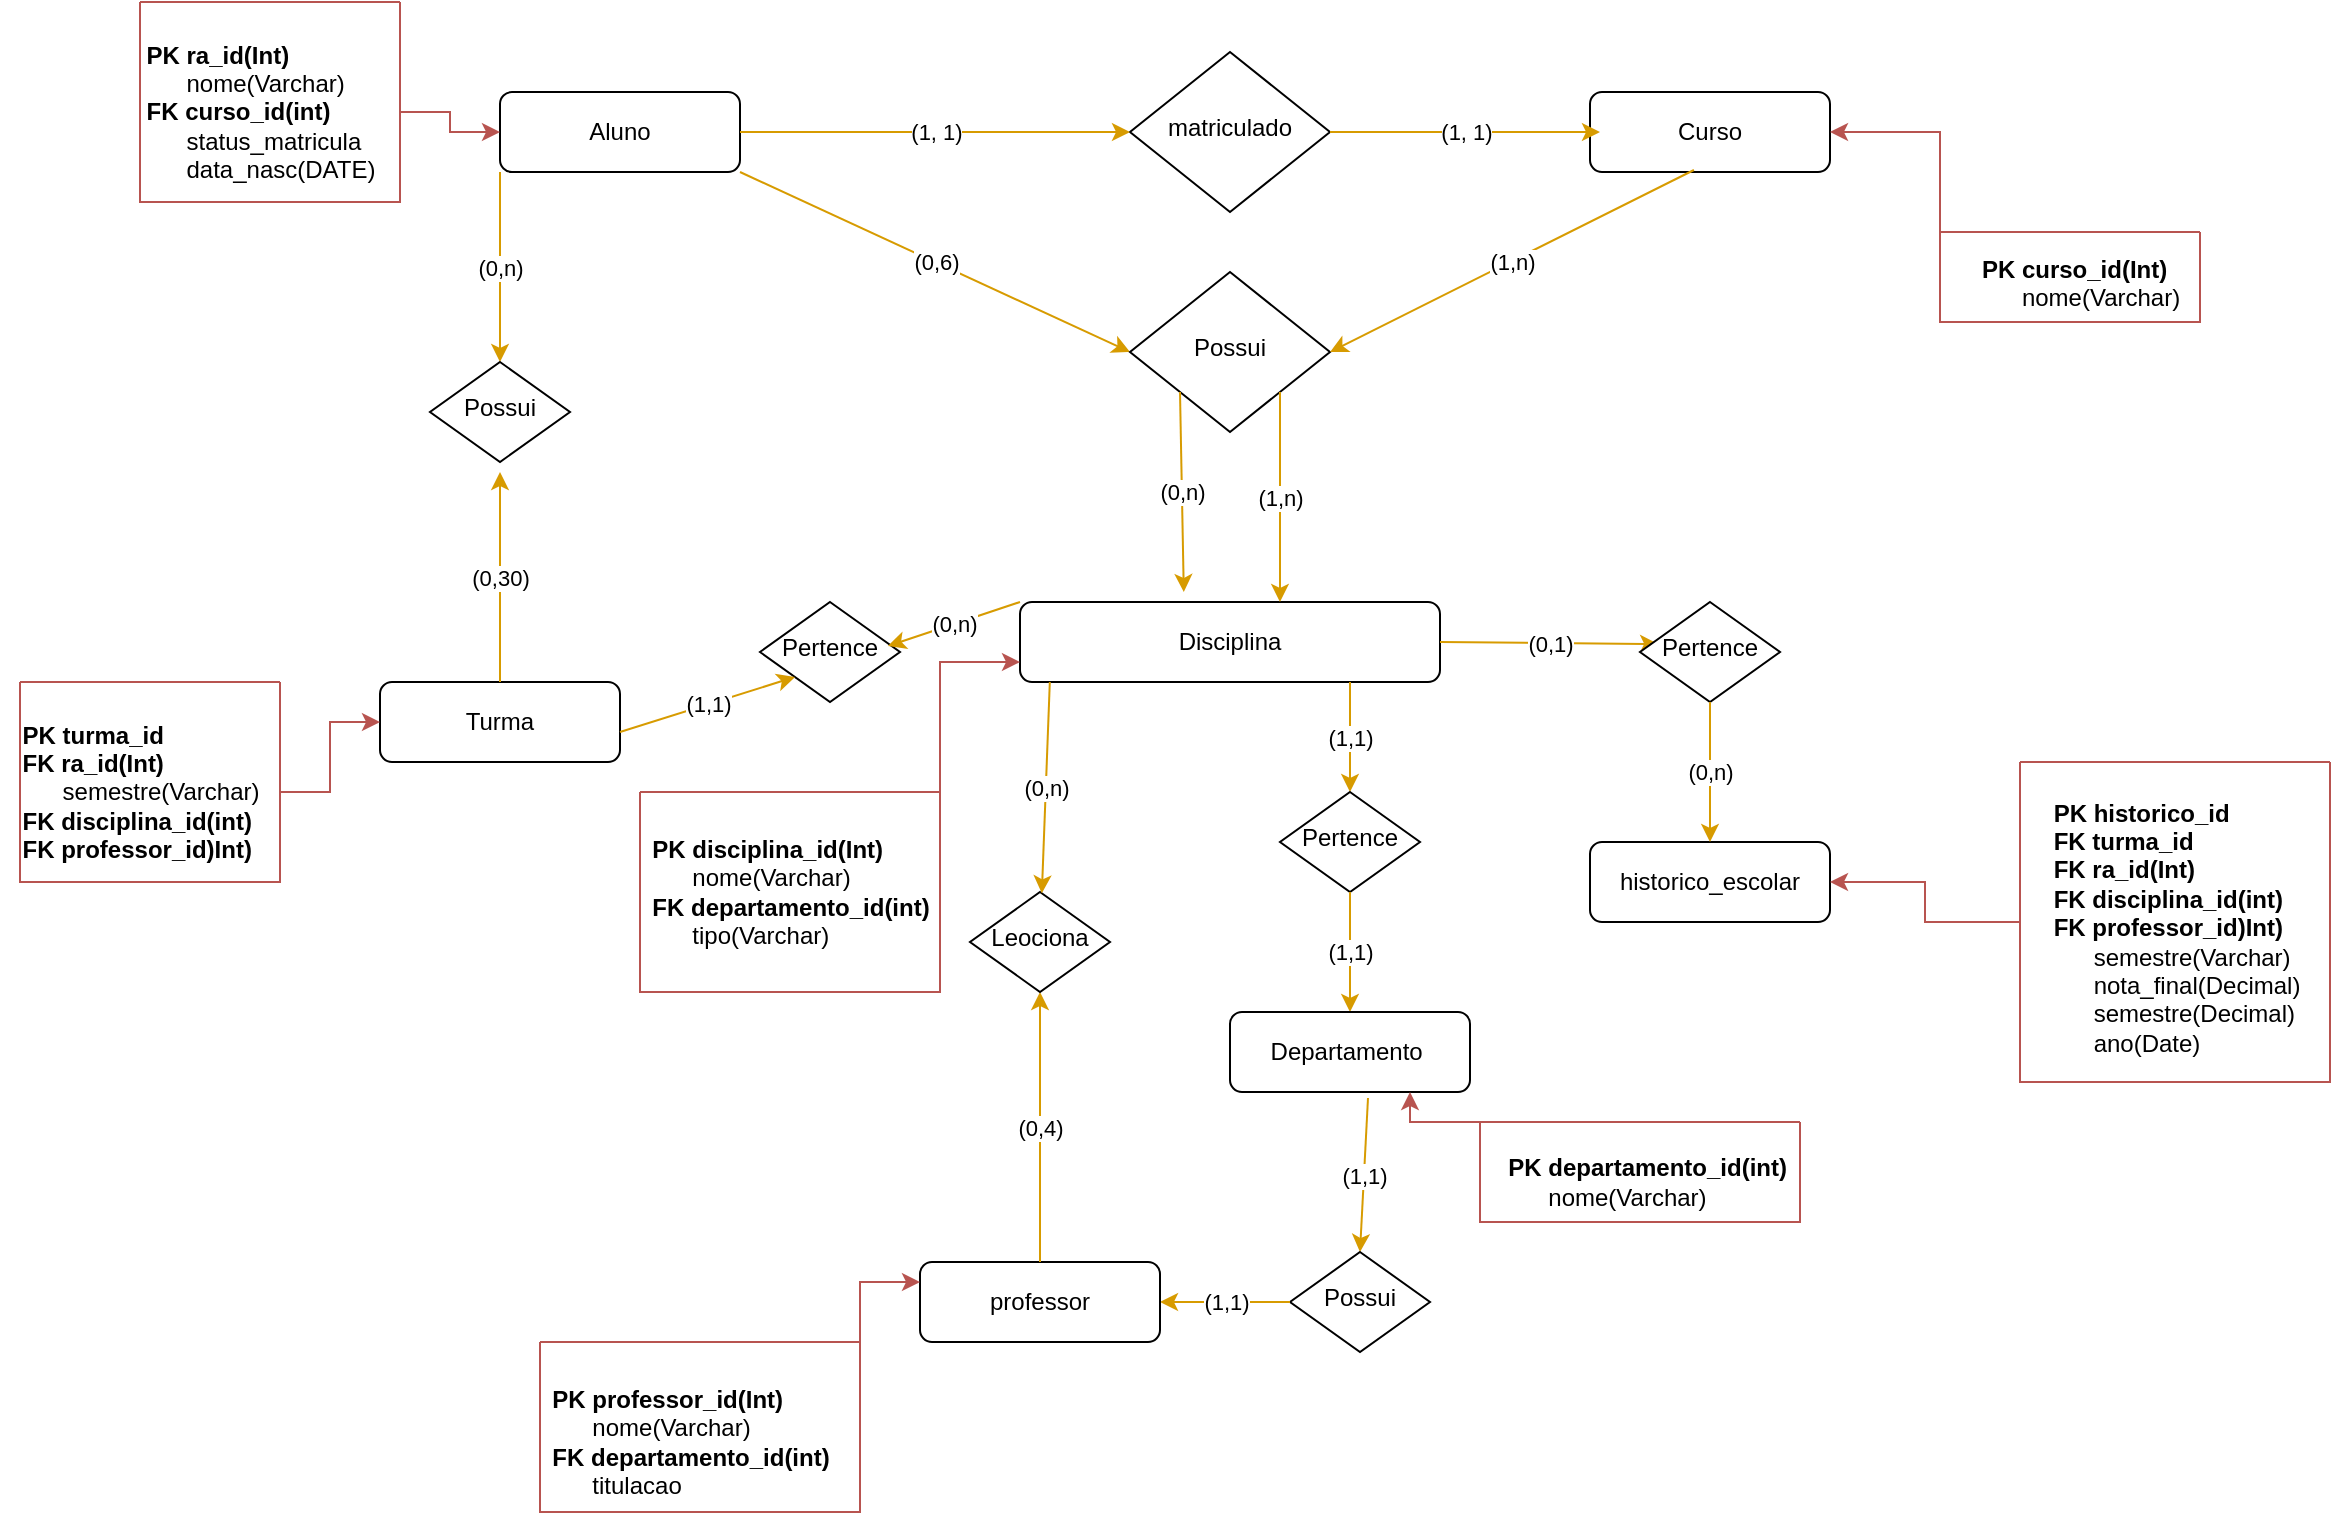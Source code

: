 <mxfile version="24.4.4" type="github">
  <diagram id="C5RBs43oDa-KdzZeNtuy" name="Page-1">
    <mxGraphModel dx="1995" dy="481" grid="1" gridSize="10" guides="1" tooltips="1" connect="1" arrows="1" fold="1" page="1" pageScale="1" pageWidth="1169" pageHeight="827" math="0" shadow="0">
      <root>
        <mxCell id="WIyWlLk6GJQsqaUBKTNV-0" />
        <mxCell id="WIyWlLk6GJQsqaUBKTNV-1" parent="WIyWlLk6GJQsqaUBKTNV-0" />
        <mxCell id="WIyWlLk6GJQsqaUBKTNV-3" value="Aluno" style="rounded=1;whiteSpace=wrap;html=1;fontSize=12;glass=0;strokeWidth=1;shadow=0;" parent="WIyWlLk6GJQsqaUBKTNV-1" vertex="1">
          <mxGeometry x="140" y="75" width="120" height="40" as="geometry" />
        </mxCell>
        <mxCell id="WIyWlLk6GJQsqaUBKTNV-6" value="matriculado" style="rhombus;whiteSpace=wrap;html=1;shadow=0;fontFamily=Helvetica;fontSize=12;align=center;strokeWidth=1;spacing=6;spacingTop=-4;" parent="WIyWlLk6GJQsqaUBKTNV-1" vertex="1">
          <mxGeometry x="455" y="55" width="100" height="80" as="geometry" />
        </mxCell>
        <mxCell id="WIyWlLk6GJQsqaUBKTNV-7" value="Curso" style="rounded=1;whiteSpace=wrap;html=1;fontSize=12;glass=0;strokeWidth=1;shadow=0;" parent="WIyWlLk6GJQsqaUBKTNV-1" vertex="1">
          <mxGeometry x="685" y="75" width="120" height="40" as="geometry" />
        </mxCell>
        <mxCell id="GtkZLF3a1ReEiGem8rHB-0" value="" style="endArrow=classic;html=1;rounded=0;exitX=1;exitY=0.5;exitDx=0;exitDy=0;fontStyle=1;fillColor=#ffe6cc;strokeColor=#d79b00;" edge="1" parent="WIyWlLk6GJQsqaUBKTNV-1" source="WIyWlLk6GJQsqaUBKTNV-6">
          <mxGeometry relative="1" as="geometry">
            <mxPoint x="405" y="180" as="sourcePoint" />
            <mxPoint x="690" y="95" as="targetPoint" />
          </mxGeometry>
        </mxCell>
        <mxCell id="GtkZLF3a1ReEiGem8rHB-1" value="(1, 1)" style="edgeLabel;resizable=0;html=1;;align=center;verticalAlign=middle;" connectable="0" vertex="1" parent="GtkZLF3a1ReEiGem8rHB-0">
          <mxGeometry relative="1" as="geometry" />
        </mxCell>
        <mxCell id="GtkZLF3a1ReEiGem8rHB-4" value="" style="endArrow=classic;html=1;rounded=0;exitX=1;exitY=0.5;exitDx=0;exitDy=0;fontStyle=1;entryX=0;entryY=0.5;entryDx=0;entryDy=0;fillColor=#ffe6cc;strokeColor=#d79b00;" edge="1" parent="WIyWlLk6GJQsqaUBKTNV-1" source="WIyWlLk6GJQsqaUBKTNV-3" target="WIyWlLk6GJQsqaUBKTNV-6">
          <mxGeometry relative="1" as="geometry">
            <mxPoint x="324.5" y="105" as="sourcePoint" />
            <mxPoint x="324.5" y="175" as="targetPoint" />
          </mxGeometry>
        </mxCell>
        <mxCell id="GtkZLF3a1ReEiGem8rHB-5" value="(1, 1)" style="edgeLabel;resizable=0;html=1;;align=center;verticalAlign=middle;" connectable="0" vertex="1" parent="GtkZLF3a1ReEiGem8rHB-4">
          <mxGeometry relative="1" as="geometry" />
        </mxCell>
        <mxCell id="GtkZLF3a1ReEiGem8rHB-6" value="Disciplina" style="rounded=1;whiteSpace=wrap;html=1;fontSize=12;glass=0;strokeWidth=1;shadow=0;" vertex="1" parent="WIyWlLk6GJQsqaUBKTNV-1">
          <mxGeometry x="400" y="330" width="210" height="40" as="geometry" />
        </mxCell>
        <mxCell id="GtkZLF3a1ReEiGem8rHB-7" value="" style="endArrow=classic;html=1;rounded=0;exitX=1;exitY=1;exitDx=0;exitDy=0;entryX=0;entryY=0.5;entryDx=0;entryDy=0;fillColor=#ffe6cc;strokeColor=#d79b00;" edge="1" parent="WIyWlLk6GJQsqaUBKTNV-1" source="WIyWlLk6GJQsqaUBKTNV-3" target="GtkZLF3a1ReEiGem8rHB-9">
          <mxGeometry relative="1" as="geometry">
            <mxPoint x="315" y="185" as="sourcePoint" />
            <mxPoint x="415" y="215" as="targetPoint" />
          </mxGeometry>
        </mxCell>
        <mxCell id="GtkZLF3a1ReEiGem8rHB-8" value="(0,6)" style="edgeLabel;resizable=0;html=1;;align=center;verticalAlign=middle;" connectable="0" vertex="1" parent="GtkZLF3a1ReEiGem8rHB-7">
          <mxGeometry relative="1" as="geometry" />
        </mxCell>
        <mxCell id="GtkZLF3a1ReEiGem8rHB-9" value="Possui" style="rhombus;whiteSpace=wrap;html=1;shadow=0;fontFamily=Helvetica;fontSize=12;align=center;strokeWidth=1;spacing=6;spacingTop=-4;" vertex="1" parent="WIyWlLk6GJQsqaUBKTNV-1">
          <mxGeometry x="455" y="165" width="100" height="80" as="geometry" />
        </mxCell>
        <mxCell id="GtkZLF3a1ReEiGem8rHB-15" value="" style="endArrow=classic;html=1;rounded=0;exitX=0;exitY=1;exitDx=0;exitDy=0;entryX=0.39;entryY=-0.125;entryDx=0;entryDy=0;entryPerimeter=0;fillColor=#ffe6cc;strokeColor=#d79b00;" edge="1" parent="WIyWlLk6GJQsqaUBKTNV-1" source="GtkZLF3a1ReEiGem8rHB-9" target="GtkZLF3a1ReEiGem8rHB-6">
          <mxGeometry relative="1" as="geometry">
            <mxPoint x="475" y="225" as="sourcePoint" />
            <mxPoint x="475" y="305" as="targetPoint" />
          </mxGeometry>
        </mxCell>
        <mxCell id="GtkZLF3a1ReEiGem8rHB-16" value="(0,n)" style="edgeLabel;resizable=0;html=1;;align=center;verticalAlign=middle;" connectable="0" vertex="1" parent="GtkZLF3a1ReEiGem8rHB-15">
          <mxGeometry relative="1" as="geometry" />
        </mxCell>
        <mxCell id="GtkZLF3a1ReEiGem8rHB-19" value="" style="endArrow=classic;html=1;rounded=0;entryX=1;entryY=0.5;entryDx=0;entryDy=0;exitX=0.433;exitY=0.975;exitDx=0;exitDy=0;exitPerimeter=0;fillColor=#ffe6cc;strokeColor=#d79b00;" edge="1" parent="WIyWlLk6GJQsqaUBKTNV-1" source="WIyWlLk6GJQsqaUBKTNV-7" target="GtkZLF3a1ReEiGem8rHB-9">
          <mxGeometry relative="1" as="geometry">
            <mxPoint x="725" y="125" as="sourcePoint" />
            <mxPoint x="695" y="165" as="targetPoint" />
          </mxGeometry>
        </mxCell>
        <mxCell id="GtkZLF3a1ReEiGem8rHB-20" value="(1,n)" style="edgeLabel;resizable=0;html=1;;align=center;verticalAlign=middle;" connectable="0" vertex="1" parent="GtkZLF3a1ReEiGem8rHB-19">
          <mxGeometry relative="1" as="geometry" />
        </mxCell>
        <mxCell id="GtkZLF3a1ReEiGem8rHB-21" value="" style="endArrow=classic;html=1;rounded=0;exitX=1;exitY=1;exitDx=0;exitDy=0;entryX=0.619;entryY=0;entryDx=0;entryDy=0;entryPerimeter=0;fillColor=#ffe6cc;strokeColor=#d79b00;" edge="1" parent="WIyWlLk6GJQsqaUBKTNV-1" source="GtkZLF3a1ReEiGem8rHB-9" target="GtkZLF3a1ReEiGem8rHB-6">
          <mxGeometry relative="1" as="geometry">
            <mxPoint x="550" y="225" as="sourcePoint" />
            <mxPoint x="530" y="305" as="targetPoint" />
          </mxGeometry>
        </mxCell>
        <mxCell id="GtkZLF3a1ReEiGem8rHB-22" value="(1,n)" style="edgeLabel;resizable=0;html=1;;align=center;verticalAlign=middle;" connectable="0" vertex="1" parent="GtkZLF3a1ReEiGem8rHB-21">
          <mxGeometry relative="1" as="geometry" />
        </mxCell>
        <mxCell id="GtkZLF3a1ReEiGem8rHB-23" value="&#xa;&lt;span style=&quot;color: rgba(0, 0, 0, 0); font-family: monospace; font-size: 0px; font-style: normal; font-variant-ligatures: normal; font-variant-caps: normal; font-weight: 400; letter-spacing: normal; orphans: 2; text-align: start; text-indent: 0px; text-transform: none; widows: 2; word-spacing: 0px; -webkit-text-stroke-width: 0px; white-space: nowrap; background-color: rgb(251, 251, 251); text-decoration-thickness: initial; text-decoration-style: initial; text-decoration-color: initial; display: inline !important; float: none;&quot;&gt;%3CmxGraphModel%3E%3Croot%3E%3CmxCell%20id%3D%220%22%2F%3E%3CmxCell%20id%3D%221%22%20parent%3D%220%22%2F%3E%3CmxCell%20id%3D%222%22%20value%3D%22%22%20style%3D%22endArrow%3Dclassic%3Bhtml%3D1%3Brounded%3D0%3BentryX%3D0. 5%3BentryY%3D0%3BentryDx%3D0%3BentryDy%3D0%3B%22%20edge%3D%221%22%20parent%3D%221%22%3E%3CmxGeometry%20relative%3D%221%22%20as%3D%22geometry%22%3E%3CmxPoint%20x%3D%22340%22%20y%3D%22340%22%200%20%20 como%3D%22sourcePoint%22%2F%3E%3CmxPoint%20x%3D%22285%22%20y%3D%22420%22%20as%3D%22targetPoint%22%2F%3E%3C%2FmxGeometry%3E%3C%2FmxCell%3E%3CmxCell%20id%3D%223%22%20value%3D%22(1%2C1)%22% 20style%3D%22edgeLabel%3Bresizable%3D0%3Bhtml%3D1%3B%3Balign%3Dcenter%3BverticalAlign%3Dmiddle%3B%22%20connectable%3D%220%22%20vertex%3D%221%22%20parent%3D%222%22%3E%3CmxGeometry%20relative%3D%221%22%20as%3D%22geometry%22%2F%3E%3C%2FmxCell%3E%3C%2Froot%3E%3C%2FmxGraphModel%3E" style="endArrow=classic;html=1;rounded=0;entryX=0.5;entryY=0;entryDx=0;entryDy=0;fillColor=#ffe6cc;strokeColor=#d79b00;" edge="1" parent="WIyWlLk6GJQsqaUBKTNV-1" target="GtkZLF3a1ReEiGem8rHB-29">
          <mxGeometry relative="1" as="geometry">
            <mxPoint x="565" y="370" as="sourcePoint" />
            <mxPoint x="564.5" y="415" as="targetPoint" />
          </mxGeometry>
        </mxCell>
        <mxCell id="GtkZLF3a1ReEiGem8rHB-24" value="(1,1)" style="edgeLabel;resizable=0;html=1;;align=center;verticalAlign=middle;" connectable="0" vertex="1" parent="GtkZLF3a1ReEiGem8rHB-23">
          <mxGeometry relative="1" as="geometry" />
        </mxCell>
        <mxCell id="GtkZLF3a1ReEiGem8rHB-25" value="" style="endArrow=classic;html=1;rounded=0;exitX=1;exitY=0.5;exitDx=0;exitDy=0;entryX=0.129;entryY=0.42;entryDx=0;entryDy=0;entryPerimeter=0;fillColor=#ffe6cc;strokeColor=#d79b00;" edge="1" parent="WIyWlLk6GJQsqaUBKTNV-1" source="GtkZLF3a1ReEiGem8rHB-6" target="GtkZLF3a1ReEiGem8rHB-39">
          <mxGeometry relative="1" as="geometry">
            <mxPoint x="565" y="345" as="sourcePoint" />
            <mxPoint x="665" y="345" as="targetPoint" />
          </mxGeometry>
        </mxCell>
        <mxCell id="GtkZLF3a1ReEiGem8rHB-26" value="(0,1)" style="edgeLabel;resizable=0;html=1;;align=center;verticalAlign=middle;" connectable="0" vertex="1" parent="GtkZLF3a1ReEiGem8rHB-25">
          <mxGeometry relative="1" as="geometry" />
        </mxCell>
        <mxCell id="GtkZLF3a1ReEiGem8rHB-28" style="edgeStyle=orthogonalEdgeStyle;rounded=0;orthogonalLoop=1;jettySize=auto;html=1;exitX=0;exitY=0.5;exitDx=0;exitDy=0;" edge="1" parent="WIyWlLk6GJQsqaUBKTNV-1">
          <mxGeometry relative="1" as="geometry">
            <mxPoint x="395" y="485" as="sourcePoint" />
            <mxPoint x="395" y="485" as="targetPoint" />
          </mxGeometry>
        </mxCell>
        <mxCell id="GtkZLF3a1ReEiGem8rHB-29" value="Pertence" style="rhombus;whiteSpace=wrap;html=1;shadow=0;fontFamily=Helvetica;fontSize=12;align=center;strokeWidth=1;spacing=6;spacingTop=-4;" vertex="1" parent="WIyWlLk6GJQsqaUBKTNV-1">
          <mxGeometry x="530" y="425" width="70" height="50" as="geometry" />
        </mxCell>
        <mxCell id="GtkZLF3a1ReEiGem8rHB-30" value="&#xa;&lt;span style=&quot;color: rgba(0, 0, 0, 0); font-family: monospace; font-size: 0px; font-style: normal; font-variant-ligatures: normal; font-variant-caps: normal; font-weight: 400; letter-spacing: normal; orphans: 2; text-align: start; text-indent: 0px; text-transform: none; widows: 2; word-spacing: 0px; -webkit-text-stroke-width: 0px; white-space: nowrap; background-color: rgb(251, 251, 251); text-decoration-thickness: initial; text-decoration-style: initial; text-decoration-color: initial; display: inline !important; float: none;&quot;&gt;%3CmxGraphModel%3E%3Croot%3E%3CmxCell%20id%3D%220%22%2F%3E%3CmxCell%20id%3D%221%22%20parent%3D%220%22%2F%3E%3CmxCell%20id%3D%222%22%20value%3D%22%22%20style%3D%22endArrow%3Dclassic%3Bhtml%3D1%3Brounded%3D0%3BentryX%3D0. 5%3BentryY%3D0%3BentryDx%3D0%3BentryDy%3D0%3B%22%20edge%3D%221%22%20parent%3D%221%22%3E%3CmxGeometry%20relative%3D%221%22%20as%3D%22geometry%22%3E%3CmxPoint%20x%3D%22340%22%20y%3D%22340%22%200%20%20 como%3D%22sourcePoint%22%2F%3E%3CmxPoint%20x%3D%22285%22%20y%3D%22420%22%20as%3D%22targetPoint%22%2F%3E%3C%2FmxGeometry%3E%3C%2FmxCell%3E%3CmxCell%20id%3D%223%22%20value%3D%22(1%2C1)%22% 20style%3D%22edgeLabel%3Bresizable%3D0%3Bhtml%3D1%3B%3Balign%3Dcenter%3BverticalAlign%3Dmiddle%3B%22%20connectable%3D%220%22%20vertex%3D%221%22%20parent%3D%222%22%3E%3CmxGeometry%20relative%3D%221%22%20as%3D%22geometry%22%2F%3E%3C%2FmxCell%3E%3C%2Froot%3E%3C%2FmxGraphModel%3E" style="endArrow=classic;html=1;rounded=0;exitX=0.5;exitY=1;exitDx=0;exitDy=0;entryX=0.5;entryY=0;entryDx=0;entryDy=0;fillColor=#ffe6cc;strokeColor=#d79b00;" edge="1" parent="WIyWlLk6GJQsqaUBKTNV-1" source="GtkZLF3a1ReEiGem8rHB-29" target="GtkZLF3a1ReEiGem8rHB-32">
          <mxGeometry relative="1" as="geometry">
            <mxPoint x="518.5" y="495" as="sourcePoint" />
            <mxPoint x="515" y="545" as="targetPoint" />
          </mxGeometry>
        </mxCell>
        <mxCell id="GtkZLF3a1ReEiGem8rHB-31" value="(1,1)" style="edgeLabel;resizable=0;html=1;;align=center;verticalAlign=middle;" connectable="0" vertex="1" parent="GtkZLF3a1ReEiGem8rHB-30">
          <mxGeometry relative="1" as="geometry" />
        </mxCell>
        <mxCell id="GtkZLF3a1ReEiGem8rHB-32" value="Departamento&amp;nbsp;" style="rounded=1;whiteSpace=wrap;html=1;fontSize=12;glass=0;strokeWidth=1;shadow=0;" vertex="1" parent="WIyWlLk6GJQsqaUBKTNV-1">
          <mxGeometry x="505" y="535" width="120" height="40" as="geometry" />
        </mxCell>
        <mxCell id="GtkZLF3a1ReEiGem8rHB-38" value="historico_escolar" style="rounded=1;whiteSpace=wrap;html=1;fontSize=12;glass=0;strokeWidth=1;shadow=0;" vertex="1" parent="WIyWlLk6GJQsqaUBKTNV-1">
          <mxGeometry x="685" y="450" width="120" height="40" as="geometry" />
        </mxCell>
        <mxCell id="GtkZLF3a1ReEiGem8rHB-39" value="Pertence" style="rhombus;whiteSpace=wrap;html=1;shadow=0;fontFamily=Helvetica;fontSize=12;align=center;strokeWidth=1;spacing=6;spacingTop=-4;" vertex="1" parent="WIyWlLk6GJQsqaUBKTNV-1">
          <mxGeometry x="710" y="330" width="70" height="50" as="geometry" />
        </mxCell>
        <mxCell id="GtkZLF3a1ReEiGem8rHB-40" value="&#xa;&lt;span style=&quot;color: rgba(0, 0, 0, 0); font-family: monospace; font-size: 0px; font-style: normal; font-variant-ligatures: normal; font-variant-caps: normal; font-weight: 400; letter-spacing: normal; orphans: 2; text-align: start; text-indent: 0px; text-transform: none; widows: 2; word-spacing: 0px; -webkit-text-stroke-width: 0px; white-space: nowrap; background-color: rgb(251, 251, 251); text-decoration-thickness: initial; text-decoration-style: initial; text-decoration-color: initial; display: inline !important; float: none;&quot;&gt;%3CmxGraphModel%3E%3Croot%3E%3CmxCell%20id%3D%220%22%2F%3E%3CmxCell%20id%3D%221%22%20parent%3D%220%22%2F%3E%3CmxCell%20id%3D%222%22%20value%3D%22%22%20style%3D%22endArrow%3Dclassic%3Bhtml%3D1%3Brounded%3D0%3BentryX%3D0. 5%3BentryY%3D0%3BentryDx%3D0%3BentryDy%3D0%3B%22%20edge%3D%221%22%20parent%3D%221%22%3E%3CmxGeometry%20relative%3D%221%22%20as%3D%22geometry%22%3E%3CmxPoint%20x%3D%22340%22%20y%3D%22340%22%200%20%20 como%3D%22sourcePoint%22%2F%3E%3CmxPoint%20x%3D%22285%22%20y%3D%22420%22%20as%3D%22targetPoint%22%2F%3E%3C%2FmxGeometry%3E%3C%2FmxCell%3E%3CmxCell%20id%3D%223%22%20value%3D%22(1%2C1)%22% 20style%3D%22edgeLabel%3Bresizable%3D0%3Bhtml%3D1%3B%3Balign%3Dcenter%3BverticalAlign%3Dmiddle%3B%22%20connectable%3D%220%22%20vertex%3D%221%22%20parent%3D%222%22%3E%3CmxGeometry%20relative%3D%221%22%20as%3D%22geometry%22%2F%3E%3C%2FmxCell%3E%3C%2Froot%3E%3C%2FmxGraphModel%3E" style="endArrow=classic;html=1;rounded=0;exitX=0.5;exitY=1;exitDx=0;exitDy=0;fillColor=#ffe6cc;strokeColor=#d79b00;" edge="1" parent="WIyWlLk6GJQsqaUBKTNV-1" source="GtkZLF3a1ReEiGem8rHB-39" target="GtkZLF3a1ReEiGem8rHB-38">
          <mxGeometry relative="1" as="geometry">
            <mxPoint x="700" y="375" as="sourcePoint" />
            <mxPoint x="745" y="425" as="targetPoint" />
          </mxGeometry>
        </mxCell>
        <mxCell id="GtkZLF3a1ReEiGem8rHB-41" value="(0,n)" style="edgeLabel;resizable=0;html=1;;align=center;verticalAlign=middle;" connectable="0" vertex="1" parent="GtkZLF3a1ReEiGem8rHB-40">
          <mxGeometry relative="1" as="geometry" />
        </mxCell>
        <mxCell id="GtkZLF3a1ReEiGem8rHB-42" value="" style="endArrow=classic;html=1;rounded=0;entryX=0.5;entryY=0;entryDx=0;entryDy=0;exitX=0.575;exitY=1.075;exitDx=0;exitDy=0;exitPerimeter=0;fillColor=#ffe6cc;strokeColor=#d79b00;" edge="1" parent="WIyWlLk6GJQsqaUBKTNV-1" source="GtkZLF3a1ReEiGem8rHB-32" target="GtkZLF3a1ReEiGem8rHB-44">
          <mxGeometry relative="1" as="geometry">
            <mxPoint x="575" y="605" as="sourcePoint" />
            <mxPoint x="565" y="665" as="targetPoint" />
          </mxGeometry>
        </mxCell>
        <mxCell id="GtkZLF3a1ReEiGem8rHB-43" value="(1,1)" style="edgeLabel;resizable=0;html=1;;align=center;verticalAlign=middle;" connectable="0" vertex="1" parent="GtkZLF3a1ReEiGem8rHB-42">
          <mxGeometry relative="1" as="geometry" />
        </mxCell>
        <mxCell id="GtkZLF3a1ReEiGem8rHB-44" value="Possui" style="rhombus;whiteSpace=wrap;html=1;shadow=0;fontFamily=Helvetica;fontSize=12;align=center;strokeWidth=1;spacing=6;spacingTop=-4;" vertex="1" parent="WIyWlLk6GJQsqaUBKTNV-1">
          <mxGeometry x="535" y="655" width="70" height="50" as="geometry" />
        </mxCell>
        <mxCell id="GtkZLF3a1ReEiGem8rHB-45" value="" style="endArrow=classic;html=1;rounded=0;exitX=0;exitY=0.5;exitDx=0;exitDy=0;entryX=1;entryY=0.5;entryDx=0;entryDy=0;fillColor=#ffe6cc;strokeColor=#d79b00;" edge="1" parent="WIyWlLk6GJQsqaUBKTNV-1" source="GtkZLF3a1ReEiGem8rHB-44" target="GtkZLF3a1ReEiGem8rHB-47">
          <mxGeometry relative="1" as="geometry">
            <mxPoint x="425" y="645" as="sourcePoint" />
            <mxPoint x="425.5" y="705" as="targetPoint" />
          </mxGeometry>
        </mxCell>
        <mxCell id="GtkZLF3a1ReEiGem8rHB-46" value="(1,1)" style="edgeLabel;resizable=0;html=1;;align=center;verticalAlign=middle;" connectable="0" vertex="1" parent="GtkZLF3a1ReEiGem8rHB-45">
          <mxGeometry relative="1" as="geometry" />
        </mxCell>
        <mxCell id="GtkZLF3a1ReEiGem8rHB-47" value="professor" style="rounded=1;whiteSpace=wrap;html=1;fontSize=12;glass=0;strokeWidth=1;shadow=0;" vertex="1" parent="WIyWlLk6GJQsqaUBKTNV-1">
          <mxGeometry x="350" y="660" width="120" height="40" as="geometry" />
        </mxCell>
        <mxCell id="GtkZLF3a1ReEiGem8rHB-48" value="" style="endArrow=classic;html=1;rounded=0;exitX=0.5;exitY=0;exitDx=0;exitDy=0;entryX=0.5;entryY=1;entryDx=0;entryDy=0;fillColor=#ffe6cc;strokeColor=#d79b00;" edge="1" parent="WIyWlLk6GJQsqaUBKTNV-1" source="GtkZLF3a1ReEiGem8rHB-47" target="GtkZLF3a1ReEiGem8rHB-50">
          <mxGeometry relative="1" as="geometry">
            <mxPoint x="355.0" y="746.03" as="sourcePoint" />
            <mxPoint x="385" y="645" as="targetPoint" />
          </mxGeometry>
        </mxCell>
        <mxCell id="GtkZLF3a1ReEiGem8rHB-49" value="(0,4)" style="edgeLabel;resizable=0;html=1;;align=center;verticalAlign=middle;" connectable="0" vertex="1" parent="GtkZLF3a1ReEiGem8rHB-48">
          <mxGeometry relative="1" as="geometry" />
        </mxCell>
        <mxCell id="GtkZLF3a1ReEiGem8rHB-50" value="Leociona" style="rhombus;whiteSpace=wrap;html=1;shadow=0;fontFamily=Helvetica;fontSize=12;align=center;strokeWidth=1;spacing=6;spacingTop=-4;" vertex="1" parent="WIyWlLk6GJQsqaUBKTNV-1">
          <mxGeometry x="375" y="475" width="70" height="50" as="geometry" />
        </mxCell>
        <mxCell id="GtkZLF3a1ReEiGem8rHB-51" value="" style="endArrow=classic;html=1;rounded=0;exitX=0.071;exitY=1;exitDx=0;exitDy=0;exitPerimeter=0;fillColor=#ffe6cc;strokeColor=#d79b00;" edge="1" parent="WIyWlLk6GJQsqaUBKTNV-1" source="GtkZLF3a1ReEiGem8rHB-6" target="GtkZLF3a1ReEiGem8rHB-50">
          <mxGeometry relative="1" as="geometry">
            <mxPoint x="425" y="345" as="sourcePoint" />
            <mxPoint x="425" y="475" as="targetPoint" />
          </mxGeometry>
        </mxCell>
        <mxCell id="GtkZLF3a1ReEiGem8rHB-52" value="(0,n)" style="edgeLabel;resizable=0;html=1;;align=center;verticalAlign=middle;" connectable="0" vertex="1" parent="GtkZLF3a1ReEiGem8rHB-51">
          <mxGeometry relative="1" as="geometry" />
        </mxCell>
        <mxCell id="GtkZLF3a1ReEiGem8rHB-57" value="Turma" style="rounded=1;whiteSpace=wrap;html=1;fontSize=12;glass=0;strokeWidth=1;shadow=0;" vertex="1" parent="WIyWlLk6GJQsqaUBKTNV-1">
          <mxGeometry x="80" y="370" width="120" height="40" as="geometry" />
        </mxCell>
        <mxCell id="GtkZLF3a1ReEiGem8rHB-61" value="" style="endArrow=classic;html=1;rounded=0;entryX=0.5;entryY=1;entryDx=0;entryDy=0;fillColor=#ffe6cc;strokeColor=#d79b00;" edge="1" parent="WIyWlLk6GJQsqaUBKTNV-1" source="GtkZLF3a1ReEiGem8rHB-57">
          <mxGeometry relative="1" as="geometry">
            <mxPoint x="140" y="365" as="sourcePoint" />
            <mxPoint x="140" y="265" as="targetPoint" />
          </mxGeometry>
        </mxCell>
        <mxCell id="GtkZLF3a1ReEiGem8rHB-62" value="(0,30)" style="edgeLabel;resizable=0;html=1;;align=center;verticalAlign=middle;" connectable="0" vertex="1" parent="GtkZLF3a1ReEiGem8rHB-61">
          <mxGeometry relative="1" as="geometry" />
        </mxCell>
        <mxCell id="GtkZLF3a1ReEiGem8rHB-63" value="" style="endArrow=classic;html=1;rounded=0;entryX=0.5;entryY=0;entryDx=0;entryDy=0;exitX=0;exitY=1;exitDx=0;exitDy=0;fillColor=#ffe6cc;strokeColor=#d79b00;" edge="1" parent="WIyWlLk6GJQsqaUBKTNV-1" source="WIyWlLk6GJQsqaUBKTNV-3" target="GtkZLF3a1ReEiGem8rHB-60">
          <mxGeometry relative="1" as="geometry">
            <mxPoint x="140" y="120" as="sourcePoint" />
            <mxPoint x="140" y="215" as="targetPoint" />
          </mxGeometry>
        </mxCell>
        <mxCell id="GtkZLF3a1ReEiGem8rHB-64" value="(0,n)" style="edgeLabel;resizable=0;html=1;;align=center;verticalAlign=middle;" connectable="0" vertex="1" parent="GtkZLF3a1ReEiGem8rHB-63">
          <mxGeometry relative="1" as="geometry" />
        </mxCell>
        <mxCell id="GtkZLF3a1ReEiGem8rHB-60" value="Possui" style="rhombus;whiteSpace=wrap;html=1;shadow=0;fontFamily=Helvetica;fontSize=12;align=center;strokeWidth=1;spacing=6;spacingTop=-4;" vertex="1" parent="WIyWlLk6GJQsqaUBKTNV-1">
          <mxGeometry x="105" y="210" width="70" height="50" as="geometry" />
        </mxCell>
        <mxCell id="GtkZLF3a1ReEiGem8rHB-65" value="Pertence" style="rhombus;whiteSpace=wrap;html=1;shadow=0;fontFamily=Helvetica;fontSize=12;align=center;strokeWidth=1;spacing=6;spacingTop=-4;" vertex="1" parent="WIyWlLk6GJQsqaUBKTNV-1">
          <mxGeometry x="270" y="330" width="70" height="50" as="geometry" />
        </mxCell>
        <mxCell id="GtkZLF3a1ReEiGem8rHB-66" value="" style="endArrow=classic;html=1;rounded=0;entryX=0;entryY=1;entryDx=0;entryDy=0;exitX=1;exitY=0.75;exitDx=0;exitDy=0;fillColor=#ffe6cc;strokeColor=#d79b00;" edge="1" parent="WIyWlLk6GJQsqaUBKTNV-1" target="GtkZLF3a1ReEiGem8rHB-65">
          <mxGeometry relative="1" as="geometry">
            <mxPoint x="200" y="395" as="sourcePoint" />
            <mxPoint x="335" y="384.5" as="targetPoint" />
          </mxGeometry>
        </mxCell>
        <mxCell id="GtkZLF3a1ReEiGem8rHB-67" value="(1,1)" style="edgeLabel;resizable=0;html=1;;align=center;verticalAlign=middle;" connectable="0" vertex="1" parent="GtkZLF3a1ReEiGem8rHB-66">
          <mxGeometry relative="1" as="geometry" />
        </mxCell>
        <mxCell id="GtkZLF3a1ReEiGem8rHB-68" value="" style="endArrow=classic;html=1;rounded=0;exitX=0;exitY=0;exitDx=0;exitDy=0;entryX=0.914;entryY=0.44;entryDx=0;entryDy=0;entryPerimeter=0;fillColor=#ffe6cc;strokeColor=#d79b00;" edge="1" parent="WIyWlLk6GJQsqaUBKTNV-1" source="GtkZLF3a1ReEiGem8rHB-6" target="GtkZLF3a1ReEiGem8rHB-65">
          <mxGeometry relative="1" as="geometry">
            <mxPoint x="335" y="275" as="sourcePoint" />
            <mxPoint x="435" y="275" as="targetPoint" />
          </mxGeometry>
        </mxCell>
        <mxCell id="GtkZLF3a1ReEiGem8rHB-69" value="(0,n)" style="edgeLabel;resizable=0;html=1;;align=center;verticalAlign=middle;" connectable="0" vertex="1" parent="GtkZLF3a1ReEiGem8rHB-68">
          <mxGeometry relative="1" as="geometry" />
        </mxCell>
        <mxCell id="GtkZLF3a1ReEiGem8rHB-145" value="" style="swimlane;startSize=0;fillColor=#f8cecc;strokeColor=#b85450;" vertex="1" parent="WIyWlLk6GJQsqaUBKTNV-1">
          <mxGeometry x="-40" y="30" width="130" height="100" as="geometry" />
        </mxCell>
        <mxCell id="GtkZLF3a1ReEiGem8rHB-143" value="&lt;div style=&quot;text-align: justify;&quot;&gt;&lt;span style=&quot;background-color: initial;&quot;&gt;&lt;b&gt;PK ra_id(Int)&lt;/b&gt;&lt;/span&gt;&lt;/div&gt;&lt;div style=&quot;text-align: justify;&quot;&gt;&amp;nbsp; &amp;nbsp; &amp;nbsp; nome(Varchar)&lt;/div&gt;&lt;div style=&quot;text-align: justify;&quot;&gt;&lt;b&gt;FK curso_id(int)&lt;/b&gt;&lt;/div&gt;&lt;div style=&quot;text-align: justify;&quot;&gt;&amp;nbsp; &amp;nbsp; &amp;nbsp; status_matricula&lt;/div&gt;&lt;div style=&quot;text-align: justify;&quot;&gt;&amp;nbsp; &amp;nbsp; &amp;nbsp; data_nasc(DATE)&lt;/div&gt;" style="text;html=1;align=center;verticalAlign=middle;resizable=0;points=[];autosize=1;strokeColor=none;fillColor=none;" vertex="1" parent="GtkZLF3a1ReEiGem8rHB-145">
          <mxGeometry x="-10" y="10" width="140" height="90" as="geometry" />
        </mxCell>
        <mxCell id="GtkZLF3a1ReEiGem8rHB-150" value="" style="swimlane;startSize=0;fillColor=#f8cecc;strokeColor=#b85450;" vertex="1" parent="WIyWlLk6GJQsqaUBKTNV-1">
          <mxGeometry x="-100" y="370" width="130" height="100" as="geometry" />
        </mxCell>
        <mxCell id="GtkZLF3a1ReEiGem8rHB-151" value="&lt;div style=&quot;text-align: justify;&quot;&gt;&lt;span style=&quot;background-color: initial;&quot;&gt;&lt;b&gt;PK turma_id&lt;/b&gt;&lt;/span&gt;&lt;/div&gt;&lt;div style=&quot;text-align: justify;&quot;&gt;&lt;span style=&quot;background-color: initial;&quot;&gt;&lt;b&gt;FK ra_id(Int)&lt;/b&gt;&lt;/span&gt;&lt;/div&gt;&lt;div style=&quot;text-align: justify;&quot;&gt;&amp;nbsp; &amp;nbsp; &amp;nbsp; semestre(Varchar)&lt;/div&gt;&lt;div style=&quot;text-align: justify;&quot;&gt;&lt;b&gt;FK disciplina_id(int)&lt;/b&gt;&lt;/div&gt;&lt;div style=&quot;text-align: justify;&quot;&gt;&lt;b&gt;FK professor_id)Int)&lt;/b&gt;&lt;/div&gt;" style="text;html=1;align=center;verticalAlign=middle;resizable=0;points=[];autosize=1;strokeColor=none;fillColor=none;" vertex="1" parent="GtkZLF3a1ReEiGem8rHB-150">
          <mxGeometry x="-10" y="10" width="140" height="90" as="geometry" />
        </mxCell>
        <mxCell id="GtkZLF3a1ReEiGem8rHB-152" value="" style="edgeStyle=orthogonalEdgeStyle;rounded=0;orthogonalLoop=1;jettySize=auto;html=1;fillColor=#f8cecc;strokeColor=#b85450;" edge="1" parent="WIyWlLk6GJQsqaUBKTNV-1" source="GtkZLF3a1ReEiGem8rHB-143" target="WIyWlLk6GJQsqaUBKTNV-3">
          <mxGeometry relative="1" as="geometry" />
        </mxCell>
        <mxCell id="GtkZLF3a1ReEiGem8rHB-153" style="edgeStyle=orthogonalEdgeStyle;rounded=0;orthogonalLoop=1;jettySize=auto;html=1;fillColor=#f8cecc;strokeColor=#b85450;" edge="1" parent="WIyWlLk6GJQsqaUBKTNV-1" source="GtkZLF3a1ReEiGem8rHB-151" target="GtkZLF3a1ReEiGem8rHB-57">
          <mxGeometry relative="1" as="geometry" />
        </mxCell>
        <mxCell id="GtkZLF3a1ReEiGem8rHB-156" style="edgeStyle=orthogonalEdgeStyle;rounded=0;orthogonalLoop=1;jettySize=auto;html=1;exitX=1;exitY=0;exitDx=0;exitDy=0;entryX=0;entryY=0.75;entryDx=0;entryDy=0;fillColor=#f8cecc;strokeColor=#b85450;" edge="1" parent="WIyWlLk6GJQsqaUBKTNV-1" source="GtkZLF3a1ReEiGem8rHB-154" target="GtkZLF3a1ReEiGem8rHB-6">
          <mxGeometry relative="1" as="geometry">
            <Array as="points">
              <mxPoint x="360" y="360" />
            </Array>
          </mxGeometry>
        </mxCell>
        <mxCell id="GtkZLF3a1ReEiGem8rHB-154" value="" style="swimlane;startSize=0;fillColor=#f8cecc;strokeColor=#b85450;" vertex="1" parent="WIyWlLk6GJQsqaUBKTNV-1">
          <mxGeometry x="210" y="425" width="150" height="100" as="geometry" />
        </mxCell>
        <mxCell id="GtkZLF3a1ReEiGem8rHB-155" value="&lt;div style=&quot;text-align: justify;&quot;&gt;&lt;span style=&quot;background-color: initial;&quot;&gt;&lt;b&gt;PK disciplina_id(Int)&lt;/b&gt;&lt;/span&gt;&lt;/div&gt;&lt;div style=&quot;text-align: justify;&quot;&gt;&amp;nbsp; &amp;nbsp; &amp;nbsp; nome(Varchar)&lt;/div&gt;&lt;div style=&quot;text-align: justify;&quot;&gt;&lt;b&gt;FK departamento_id(int)&lt;/b&gt;&lt;/div&gt;&lt;div style=&quot;text-align: justify;&quot;&gt;&amp;nbsp; &amp;nbsp; &amp;nbsp; tipo(Varchar)&lt;/div&gt;" style="text;html=1;align=center;verticalAlign=middle;resizable=0;points=[];autosize=1;strokeColor=none;fillColor=none;" vertex="1" parent="GtkZLF3a1ReEiGem8rHB-154">
          <mxGeometry x="-5" y="15" width="160" height="70" as="geometry" />
        </mxCell>
        <mxCell id="GtkZLF3a1ReEiGem8rHB-160" style="edgeStyle=orthogonalEdgeStyle;rounded=0;orthogonalLoop=1;jettySize=auto;html=1;exitX=1;exitY=0;exitDx=0;exitDy=0;entryX=0;entryY=0.25;entryDx=0;entryDy=0;fillColor=#f8cecc;strokeColor=#b85450;" edge="1" parent="WIyWlLk6GJQsqaUBKTNV-1" source="GtkZLF3a1ReEiGem8rHB-158" target="GtkZLF3a1ReEiGem8rHB-47">
          <mxGeometry relative="1" as="geometry" />
        </mxCell>
        <mxCell id="GtkZLF3a1ReEiGem8rHB-158" value="" style="swimlane;startSize=0;fillColor=#f8cecc;strokeColor=#b85450;" vertex="1" parent="WIyWlLk6GJQsqaUBKTNV-1">
          <mxGeometry x="160" y="700" width="160" height="85" as="geometry" />
        </mxCell>
        <mxCell id="GtkZLF3a1ReEiGem8rHB-159" value="&lt;div style=&quot;text-align: justify;&quot;&gt;&lt;span style=&quot;background-color: initial;&quot;&gt;&lt;b&gt;PK professor_id(Int)&lt;/b&gt;&lt;/span&gt;&lt;/div&gt;&lt;div style=&quot;text-align: justify;&quot;&gt;&amp;nbsp; &amp;nbsp; &amp;nbsp; nome(Varchar)&lt;/div&gt;&lt;div style=&quot;text-align: justify;&quot;&gt;&lt;b&gt;FK departamento_id(int)&lt;/b&gt;&lt;/div&gt;&lt;div style=&quot;text-align: justify;&quot;&gt;&amp;nbsp; &amp;nbsp; &amp;nbsp; titulacao&lt;/div&gt;" style="text;html=1;align=center;verticalAlign=middle;resizable=0;points=[];autosize=1;strokeColor=none;fillColor=none;" vertex="1" parent="GtkZLF3a1ReEiGem8rHB-158">
          <mxGeometry x="-5" y="15" width="160" height="70" as="geometry" />
        </mxCell>
        <mxCell id="GtkZLF3a1ReEiGem8rHB-166" style="edgeStyle=orthogonalEdgeStyle;rounded=0;orthogonalLoop=1;jettySize=auto;html=1;exitX=0;exitY=0;exitDx=0;exitDy=0;entryX=0.75;entryY=1;entryDx=0;entryDy=0;fillColor=#f8cecc;strokeColor=#b85450;" edge="1" parent="WIyWlLk6GJQsqaUBKTNV-1" source="GtkZLF3a1ReEiGem8rHB-164" target="GtkZLF3a1ReEiGem8rHB-32">
          <mxGeometry relative="1" as="geometry" />
        </mxCell>
        <mxCell id="GtkZLF3a1ReEiGem8rHB-164" value="" style="swimlane;startSize=0;fillColor=#f8cecc;strokeColor=#b85450;" vertex="1" parent="WIyWlLk6GJQsqaUBKTNV-1">
          <mxGeometry x="630" y="590" width="160" height="50" as="geometry" />
        </mxCell>
        <mxCell id="GtkZLF3a1ReEiGem8rHB-165" value="&lt;div style=&quot;text-align: justify;&quot;&gt;&lt;b style=&quot;background-color: initial;&quot;&gt;PK departamento_id(int)&lt;/b&gt;&lt;span style=&quot;background-color: initial;&quot;&gt;&amp;nbsp; &amp;nbsp;&amp;nbsp;&lt;/span&gt;&lt;/div&gt;&lt;div style=&quot;text-align: justify;&quot;&gt;&lt;span style=&quot;background-color: initial;&quot;&gt;&amp;nbsp; &amp;nbsp; &amp;nbsp; nome(Varchar)&lt;/span&gt;&lt;/div&gt;" style="text;html=1;align=center;verticalAlign=middle;resizable=0;points=[];autosize=1;strokeColor=none;fillColor=none;" vertex="1" parent="GtkZLF3a1ReEiGem8rHB-164">
          <mxGeometry y="10" width="180" height="40" as="geometry" />
        </mxCell>
        <mxCell id="GtkZLF3a1ReEiGem8rHB-170" style="edgeStyle=orthogonalEdgeStyle;rounded=0;orthogonalLoop=1;jettySize=auto;html=1;exitX=0;exitY=0.5;exitDx=0;exitDy=0;entryX=1;entryY=0.5;entryDx=0;entryDy=0;fillColor=#f8cecc;strokeColor=#b85450;" edge="1" parent="WIyWlLk6GJQsqaUBKTNV-1" source="GtkZLF3a1ReEiGem8rHB-168" target="GtkZLF3a1ReEiGem8rHB-38">
          <mxGeometry relative="1" as="geometry" />
        </mxCell>
        <mxCell id="GtkZLF3a1ReEiGem8rHB-168" value="" style="swimlane;startSize=0;fillColor=#f8cecc;strokeColor=#b85450;" vertex="1" parent="WIyWlLk6GJQsqaUBKTNV-1">
          <mxGeometry x="900" y="410" width="155" height="160" as="geometry" />
        </mxCell>
        <mxCell id="GtkZLF3a1ReEiGem8rHB-169" value="&lt;div style=&quot;text-align: justify;&quot;&gt;&lt;span style=&quot;background-color: initial;&quot;&gt;&lt;b&gt;PK historico_id&lt;/b&gt;&lt;/span&gt;&lt;/div&gt;&lt;div style=&quot;text-align: justify;&quot;&gt;&lt;span style=&quot;background-color: initial;&quot;&gt;&lt;b&gt;FK turma_id&lt;/b&gt;&lt;/span&gt;&lt;/div&gt;&lt;div style=&quot;text-align: justify;&quot;&gt;&lt;span style=&quot;background-color: initial;&quot;&gt;&lt;b&gt;FK ra_id(Int)&lt;/b&gt;&lt;/span&gt;&lt;/div&gt;&lt;div style=&quot;text-align: justify;&quot;&gt;&lt;b style=&quot;background-color: initial;&quot;&gt;FK disciplina_id(int)&lt;/b&gt;&lt;br&gt;&lt;/div&gt;&lt;div style=&quot;text-align: justify;&quot;&gt;&lt;b&gt;FK professor_id)Int)&lt;/b&gt;&lt;/div&gt;&lt;div style=&quot;text-align: justify;&quot;&gt;&lt;div&gt;&amp;nbsp; &amp;nbsp; &amp;nbsp; semestre(Varchar)&lt;/div&gt;&lt;div&gt;&lt;div&gt;&amp;nbsp; &amp;nbsp; &amp;nbsp; nota_final(Decimal)&lt;/div&gt;&lt;/div&gt;&lt;div&gt;&lt;div&gt;&amp;nbsp; &amp;nbsp; &amp;nbsp; semestre(Decimal)&lt;/div&gt;&lt;/div&gt;&lt;div&gt;&lt;div&gt;&amp;nbsp; &amp;nbsp; &amp;nbsp; ano(Date)&lt;/div&gt;&lt;/div&gt;&lt;div&gt;&lt;br&gt;&lt;/div&gt;&lt;/div&gt;" style="text;html=1;align=center;verticalAlign=middle;resizable=0;points=[];autosize=1;strokeColor=none;fillColor=none;" vertex="1" parent="GtkZLF3a1ReEiGem8rHB-168">
          <mxGeometry x="2.5" y="10" width="150" height="160" as="geometry" />
        </mxCell>
        <mxCell id="GtkZLF3a1ReEiGem8rHB-173" style="edgeStyle=orthogonalEdgeStyle;rounded=0;orthogonalLoop=1;jettySize=auto;html=1;exitX=0;exitY=0;exitDx=0;exitDy=0;entryX=1;entryY=0.5;entryDx=0;entryDy=0;fillColor=#f8cecc;strokeColor=#b85450;" edge="1" parent="WIyWlLk6GJQsqaUBKTNV-1" source="GtkZLF3a1ReEiGem8rHB-171" target="WIyWlLk6GJQsqaUBKTNV-7">
          <mxGeometry relative="1" as="geometry" />
        </mxCell>
        <mxCell id="GtkZLF3a1ReEiGem8rHB-171" value="" style="swimlane;startSize=0;fillColor=#f8cecc;strokeColor=#b85450;" vertex="1" parent="WIyWlLk6GJQsqaUBKTNV-1">
          <mxGeometry x="860" y="145" width="130" height="45" as="geometry" />
        </mxCell>
        <mxCell id="GtkZLF3a1ReEiGem8rHB-172" value="&lt;div style=&quot;text-align: justify;&quot;&gt;&lt;span style=&quot;background-color: initial;&quot;&gt;&lt;b&gt;PK curso_id(Int)&lt;/b&gt;&lt;/span&gt;&lt;/div&gt;&lt;div style=&quot;text-align: justify;&quot;&gt;&amp;nbsp; &amp;nbsp; &amp;nbsp; nome(Varchar)&lt;/div&gt;&lt;div style=&quot;text-align: justify;&quot;&gt;&lt;br&gt;&lt;/div&gt;" style="text;html=1;align=center;verticalAlign=middle;resizable=0;points=[];autosize=1;" vertex="1" parent="GtkZLF3a1ReEiGem8rHB-171">
          <mxGeometry x="10" y="2.5" width="120" height="60" as="geometry" />
        </mxCell>
      </root>
    </mxGraphModel>
  </diagram>
</mxfile>
